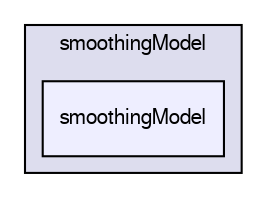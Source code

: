 digraph "/home/cgoniva/CFDEM/CFDEM-x.x-2.1.x/CFDEMcoupling-PUBLIC/src/lagrangian/cfdemParticle/subModels/smoothingModel/smoothingModel" {
  compound=true
  node [ fontsize="10", fontname="FreeSans"];
  edge [ labelfontsize="10", labelfontname="FreeSans"];
  subgraph clusterdir_634cae5d534217a0b66ec080384aff37 {
    graph [ bgcolor="#ddddee", pencolor="black", label="smoothingModel" fontname="FreeSans", fontsize="10", URL="dir_634cae5d534217a0b66ec080384aff37.html"]
  dir_dd693acddbf39dd04472749a8df811a0 [shape=box, label="smoothingModel", style="filled", fillcolor="#eeeeff", pencolor="black", URL="dir_dd693acddbf39dd04472749a8df811a0.html"];
  }
}
